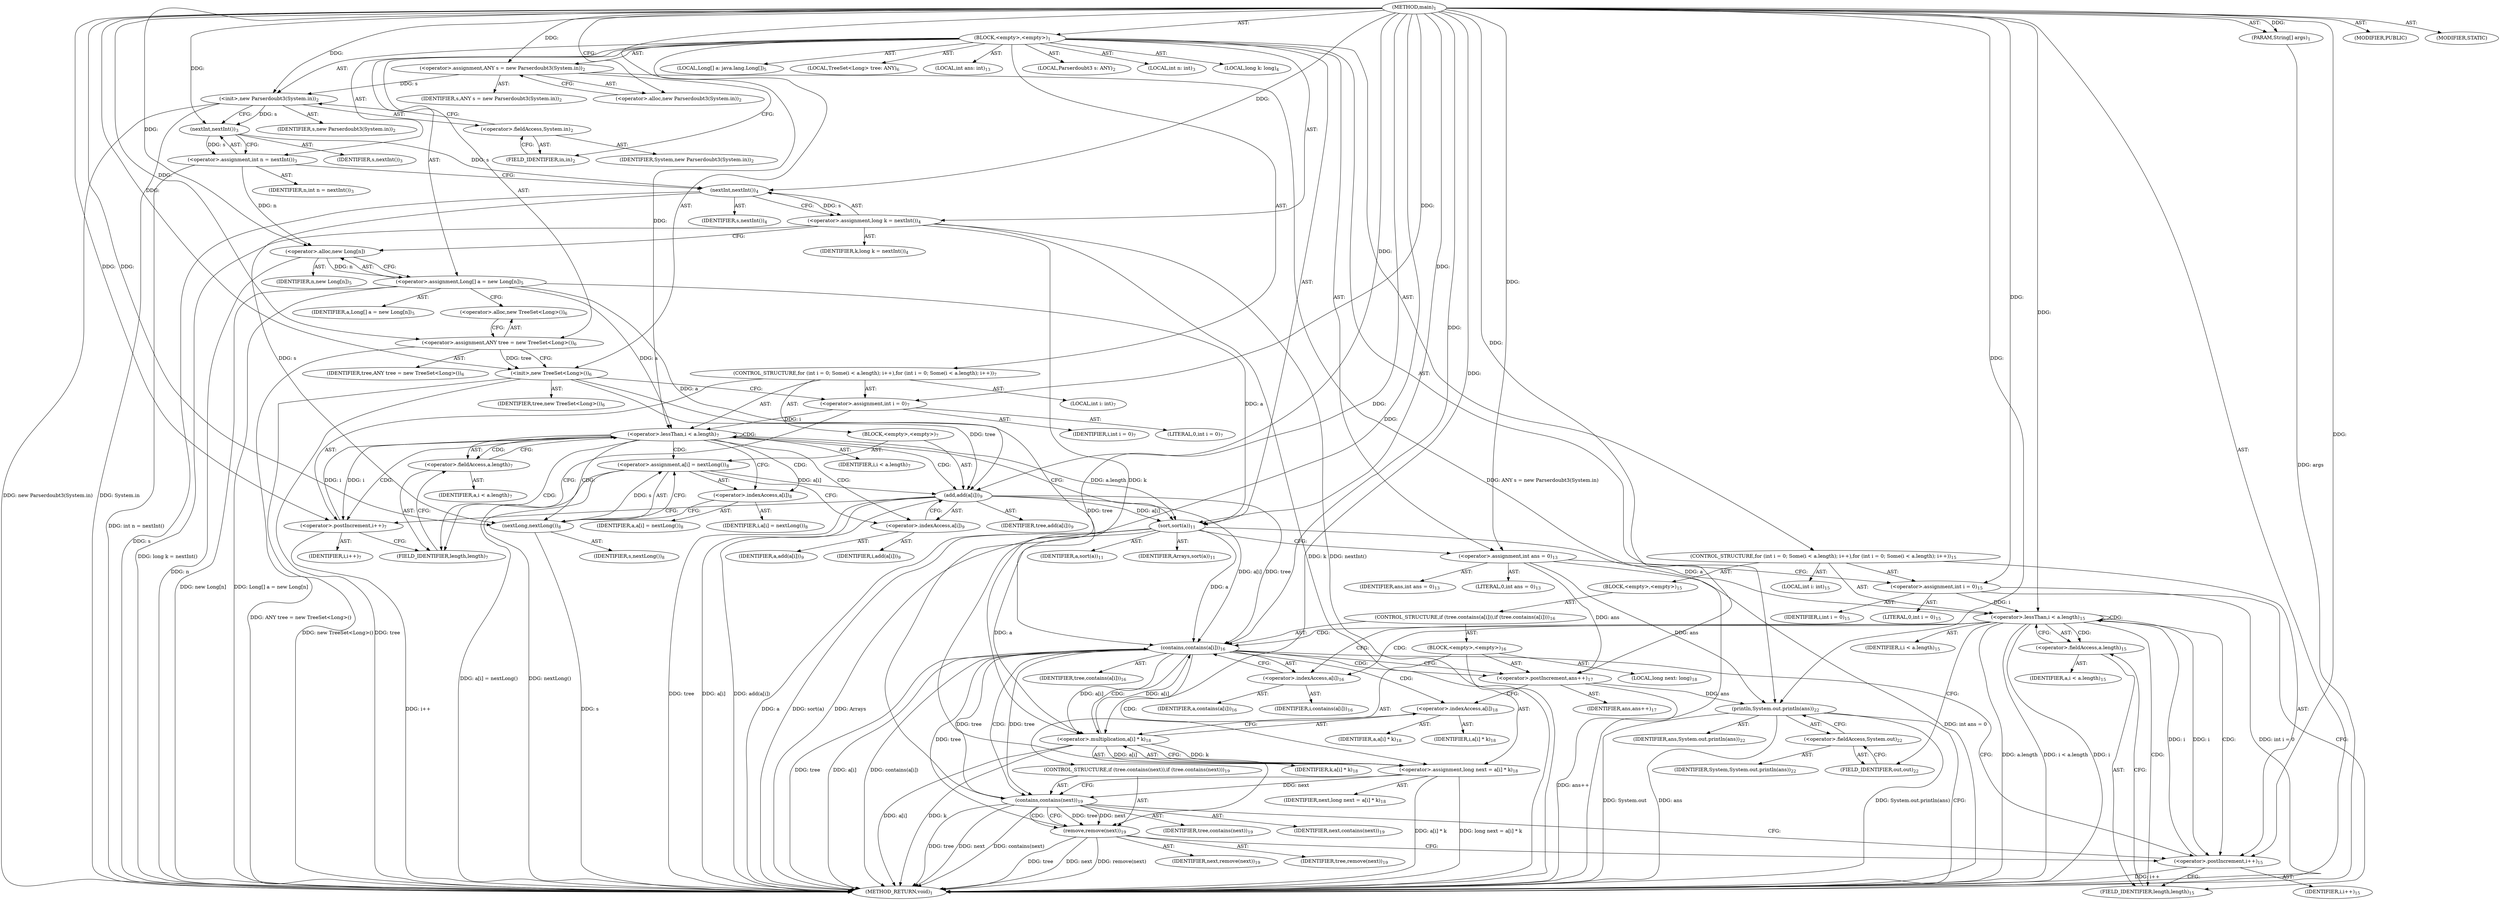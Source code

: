 digraph "main" {  
"21" [label = <(METHOD,main)<SUB>1</SUB>> ]
"22" [label = <(PARAM,String[] args)<SUB>1</SUB>> ]
"23" [label = <(BLOCK,&lt;empty&gt;,&lt;empty&gt;)<SUB>1</SUB>> ]
"4" [label = <(LOCAL,Parserdoubt3 s: ANY)<SUB>2</SUB>> ]
"24" [label = <(&lt;operator&gt;.assignment,ANY s = new Parserdoubt3(System.in))<SUB>2</SUB>> ]
"25" [label = <(IDENTIFIER,s,ANY s = new Parserdoubt3(System.in))<SUB>2</SUB>> ]
"26" [label = <(&lt;operator&gt;.alloc,new Parserdoubt3(System.in))<SUB>2</SUB>> ]
"27" [label = <(&lt;init&gt;,new Parserdoubt3(System.in))<SUB>2</SUB>> ]
"3" [label = <(IDENTIFIER,s,new Parserdoubt3(System.in))<SUB>2</SUB>> ]
"28" [label = <(&lt;operator&gt;.fieldAccess,System.in)<SUB>2</SUB>> ]
"29" [label = <(IDENTIFIER,System,new Parserdoubt3(System.in))<SUB>2</SUB>> ]
"30" [label = <(FIELD_IDENTIFIER,in,in)<SUB>2</SUB>> ]
"31" [label = <(LOCAL,int n: int)<SUB>3</SUB>> ]
"32" [label = <(&lt;operator&gt;.assignment,int n = nextInt())<SUB>3</SUB>> ]
"33" [label = <(IDENTIFIER,n,int n = nextInt())<SUB>3</SUB>> ]
"34" [label = <(nextInt,nextInt())<SUB>3</SUB>> ]
"35" [label = <(IDENTIFIER,s,nextInt())<SUB>3</SUB>> ]
"36" [label = <(LOCAL,long k: long)<SUB>4</SUB>> ]
"37" [label = <(&lt;operator&gt;.assignment,long k = nextInt())<SUB>4</SUB>> ]
"38" [label = <(IDENTIFIER,k,long k = nextInt())<SUB>4</SUB>> ]
"39" [label = <(nextInt,nextInt())<SUB>4</SUB>> ]
"40" [label = <(IDENTIFIER,s,nextInt())<SUB>4</SUB>> ]
"41" [label = <(LOCAL,Long[] a: java.lang.Long[])<SUB>5</SUB>> ]
"42" [label = <(&lt;operator&gt;.assignment,Long[] a = new Long[n])<SUB>5</SUB>> ]
"43" [label = <(IDENTIFIER,a,Long[] a = new Long[n])<SUB>5</SUB>> ]
"44" [label = <(&lt;operator&gt;.alloc,new Long[n])> ]
"45" [label = <(IDENTIFIER,n,new Long[n])<SUB>5</SUB>> ]
"6" [label = <(LOCAL,TreeSet&lt;Long&gt; tree: ANY)<SUB>6</SUB>> ]
"46" [label = <(&lt;operator&gt;.assignment,ANY tree = new TreeSet&lt;Long&gt;())<SUB>6</SUB>> ]
"47" [label = <(IDENTIFIER,tree,ANY tree = new TreeSet&lt;Long&gt;())<SUB>6</SUB>> ]
"48" [label = <(&lt;operator&gt;.alloc,new TreeSet&lt;Long&gt;())<SUB>6</SUB>> ]
"49" [label = <(&lt;init&gt;,new TreeSet&lt;Long&gt;())<SUB>6</SUB>> ]
"5" [label = <(IDENTIFIER,tree,new TreeSet&lt;Long&gt;())<SUB>6</SUB>> ]
"50" [label = <(CONTROL_STRUCTURE,for (int i = 0; Some(i &lt; a.length); i++),for (int i = 0; Some(i &lt; a.length); i++))<SUB>7</SUB>> ]
"51" [label = <(LOCAL,int i: int)<SUB>7</SUB>> ]
"52" [label = <(&lt;operator&gt;.assignment,int i = 0)<SUB>7</SUB>> ]
"53" [label = <(IDENTIFIER,i,int i = 0)<SUB>7</SUB>> ]
"54" [label = <(LITERAL,0,int i = 0)<SUB>7</SUB>> ]
"55" [label = <(&lt;operator&gt;.lessThan,i &lt; a.length)<SUB>7</SUB>> ]
"56" [label = <(IDENTIFIER,i,i &lt; a.length)<SUB>7</SUB>> ]
"57" [label = <(&lt;operator&gt;.fieldAccess,a.length)<SUB>7</SUB>> ]
"58" [label = <(IDENTIFIER,a,i &lt; a.length)<SUB>7</SUB>> ]
"59" [label = <(FIELD_IDENTIFIER,length,length)<SUB>7</SUB>> ]
"60" [label = <(&lt;operator&gt;.postIncrement,i++)<SUB>7</SUB>> ]
"61" [label = <(IDENTIFIER,i,i++)<SUB>7</SUB>> ]
"62" [label = <(BLOCK,&lt;empty&gt;,&lt;empty&gt;)<SUB>7</SUB>> ]
"63" [label = <(&lt;operator&gt;.assignment,a[i] = nextLong())<SUB>8</SUB>> ]
"64" [label = <(&lt;operator&gt;.indexAccess,a[i])<SUB>8</SUB>> ]
"65" [label = <(IDENTIFIER,a,a[i] = nextLong())<SUB>8</SUB>> ]
"66" [label = <(IDENTIFIER,i,a[i] = nextLong())<SUB>8</SUB>> ]
"67" [label = <(nextLong,nextLong())<SUB>8</SUB>> ]
"68" [label = <(IDENTIFIER,s,nextLong())<SUB>8</SUB>> ]
"69" [label = <(add,add(a[i]))<SUB>9</SUB>> ]
"70" [label = <(IDENTIFIER,tree,add(a[i]))<SUB>9</SUB>> ]
"71" [label = <(&lt;operator&gt;.indexAccess,a[i])<SUB>9</SUB>> ]
"72" [label = <(IDENTIFIER,a,add(a[i]))<SUB>9</SUB>> ]
"73" [label = <(IDENTIFIER,i,add(a[i]))<SUB>9</SUB>> ]
"74" [label = <(sort,sort(a))<SUB>11</SUB>> ]
"75" [label = <(IDENTIFIER,Arrays,sort(a))<SUB>11</SUB>> ]
"76" [label = <(IDENTIFIER,a,sort(a))<SUB>11</SUB>> ]
"77" [label = <(LOCAL,int ans: int)<SUB>13</SUB>> ]
"78" [label = <(&lt;operator&gt;.assignment,int ans = 0)<SUB>13</SUB>> ]
"79" [label = <(IDENTIFIER,ans,int ans = 0)<SUB>13</SUB>> ]
"80" [label = <(LITERAL,0,int ans = 0)<SUB>13</SUB>> ]
"81" [label = <(CONTROL_STRUCTURE,for (int i = 0; Some(i &lt; a.length); i++),for (int i = 0; Some(i &lt; a.length); i++))<SUB>15</SUB>> ]
"82" [label = <(LOCAL,int i: int)<SUB>15</SUB>> ]
"83" [label = <(&lt;operator&gt;.assignment,int i = 0)<SUB>15</SUB>> ]
"84" [label = <(IDENTIFIER,i,int i = 0)<SUB>15</SUB>> ]
"85" [label = <(LITERAL,0,int i = 0)<SUB>15</SUB>> ]
"86" [label = <(&lt;operator&gt;.lessThan,i &lt; a.length)<SUB>15</SUB>> ]
"87" [label = <(IDENTIFIER,i,i &lt; a.length)<SUB>15</SUB>> ]
"88" [label = <(&lt;operator&gt;.fieldAccess,a.length)<SUB>15</SUB>> ]
"89" [label = <(IDENTIFIER,a,i &lt; a.length)<SUB>15</SUB>> ]
"90" [label = <(FIELD_IDENTIFIER,length,length)<SUB>15</SUB>> ]
"91" [label = <(&lt;operator&gt;.postIncrement,i++)<SUB>15</SUB>> ]
"92" [label = <(IDENTIFIER,i,i++)<SUB>15</SUB>> ]
"93" [label = <(BLOCK,&lt;empty&gt;,&lt;empty&gt;)<SUB>15</SUB>> ]
"94" [label = <(CONTROL_STRUCTURE,if (tree.contains(a[i])),if (tree.contains(a[i])))<SUB>16</SUB>> ]
"95" [label = <(contains,contains(a[i]))<SUB>16</SUB>> ]
"96" [label = <(IDENTIFIER,tree,contains(a[i]))<SUB>16</SUB>> ]
"97" [label = <(&lt;operator&gt;.indexAccess,a[i])<SUB>16</SUB>> ]
"98" [label = <(IDENTIFIER,a,contains(a[i]))<SUB>16</SUB>> ]
"99" [label = <(IDENTIFIER,i,contains(a[i]))<SUB>16</SUB>> ]
"100" [label = <(BLOCK,&lt;empty&gt;,&lt;empty&gt;)<SUB>16</SUB>> ]
"101" [label = <(&lt;operator&gt;.postIncrement,ans++)<SUB>17</SUB>> ]
"102" [label = <(IDENTIFIER,ans,ans++)<SUB>17</SUB>> ]
"103" [label = <(LOCAL,long next: long)<SUB>18</SUB>> ]
"104" [label = <(&lt;operator&gt;.assignment,long next = a[i] * k)<SUB>18</SUB>> ]
"105" [label = <(IDENTIFIER,next,long next = a[i] * k)<SUB>18</SUB>> ]
"106" [label = <(&lt;operator&gt;.multiplication,a[i] * k)<SUB>18</SUB>> ]
"107" [label = <(&lt;operator&gt;.indexAccess,a[i])<SUB>18</SUB>> ]
"108" [label = <(IDENTIFIER,a,a[i] * k)<SUB>18</SUB>> ]
"109" [label = <(IDENTIFIER,i,a[i] * k)<SUB>18</SUB>> ]
"110" [label = <(IDENTIFIER,k,a[i] * k)<SUB>18</SUB>> ]
"111" [label = <(CONTROL_STRUCTURE,if (tree.contains(next)),if (tree.contains(next)))<SUB>19</SUB>> ]
"112" [label = <(contains,contains(next))<SUB>19</SUB>> ]
"113" [label = <(IDENTIFIER,tree,contains(next))<SUB>19</SUB>> ]
"114" [label = <(IDENTIFIER,next,contains(next))<SUB>19</SUB>> ]
"115" [label = <(remove,remove(next))<SUB>19</SUB>> ]
"116" [label = <(IDENTIFIER,tree,remove(next))<SUB>19</SUB>> ]
"117" [label = <(IDENTIFIER,next,remove(next))<SUB>19</SUB>> ]
"118" [label = <(println,System.out.println(ans))<SUB>22</SUB>> ]
"119" [label = <(&lt;operator&gt;.fieldAccess,System.out)<SUB>22</SUB>> ]
"120" [label = <(IDENTIFIER,System,System.out.println(ans))<SUB>22</SUB>> ]
"121" [label = <(FIELD_IDENTIFIER,out,out)<SUB>22</SUB>> ]
"122" [label = <(IDENTIFIER,ans,System.out.println(ans))<SUB>22</SUB>> ]
"123" [label = <(MODIFIER,PUBLIC)> ]
"124" [label = <(MODIFIER,STATIC)> ]
"125" [label = <(METHOD_RETURN,void)<SUB>1</SUB>> ]
  "21" -> "22"  [ label = "AST: "] 
  "21" -> "23"  [ label = "AST: "] 
  "21" -> "123"  [ label = "AST: "] 
  "21" -> "124"  [ label = "AST: "] 
  "21" -> "125"  [ label = "AST: "] 
  "23" -> "4"  [ label = "AST: "] 
  "23" -> "24"  [ label = "AST: "] 
  "23" -> "27"  [ label = "AST: "] 
  "23" -> "31"  [ label = "AST: "] 
  "23" -> "32"  [ label = "AST: "] 
  "23" -> "36"  [ label = "AST: "] 
  "23" -> "37"  [ label = "AST: "] 
  "23" -> "41"  [ label = "AST: "] 
  "23" -> "42"  [ label = "AST: "] 
  "23" -> "6"  [ label = "AST: "] 
  "23" -> "46"  [ label = "AST: "] 
  "23" -> "49"  [ label = "AST: "] 
  "23" -> "50"  [ label = "AST: "] 
  "23" -> "74"  [ label = "AST: "] 
  "23" -> "77"  [ label = "AST: "] 
  "23" -> "78"  [ label = "AST: "] 
  "23" -> "81"  [ label = "AST: "] 
  "23" -> "118"  [ label = "AST: "] 
  "24" -> "25"  [ label = "AST: "] 
  "24" -> "26"  [ label = "AST: "] 
  "27" -> "3"  [ label = "AST: "] 
  "27" -> "28"  [ label = "AST: "] 
  "28" -> "29"  [ label = "AST: "] 
  "28" -> "30"  [ label = "AST: "] 
  "32" -> "33"  [ label = "AST: "] 
  "32" -> "34"  [ label = "AST: "] 
  "34" -> "35"  [ label = "AST: "] 
  "37" -> "38"  [ label = "AST: "] 
  "37" -> "39"  [ label = "AST: "] 
  "39" -> "40"  [ label = "AST: "] 
  "42" -> "43"  [ label = "AST: "] 
  "42" -> "44"  [ label = "AST: "] 
  "44" -> "45"  [ label = "AST: "] 
  "46" -> "47"  [ label = "AST: "] 
  "46" -> "48"  [ label = "AST: "] 
  "49" -> "5"  [ label = "AST: "] 
  "50" -> "51"  [ label = "AST: "] 
  "50" -> "52"  [ label = "AST: "] 
  "50" -> "55"  [ label = "AST: "] 
  "50" -> "60"  [ label = "AST: "] 
  "50" -> "62"  [ label = "AST: "] 
  "52" -> "53"  [ label = "AST: "] 
  "52" -> "54"  [ label = "AST: "] 
  "55" -> "56"  [ label = "AST: "] 
  "55" -> "57"  [ label = "AST: "] 
  "57" -> "58"  [ label = "AST: "] 
  "57" -> "59"  [ label = "AST: "] 
  "60" -> "61"  [ label = "AST: "] 
  "62" -> "63"  [ label = "AST: "] 
  "62" -> "69"  [ label = "AST: "] 
  "63" -> "64"  [ label = "AST: "] 
  "63" -> "67"  [ label = "AST: "] 
  "64" -> "65"  [ label = "AST: "] 
  "64" -> "66"  [ label = "AST: "] 
  "67" -> "68"  [ label = "AST: "] 
  "69" -> "70"  [ label = "AST: "] 
  "69" -> "71"  [ label = "AST: "] 
  "71" -> "72"  [ label = "AST: "] 
  "71" -> "73"  [ label = "AST: "] 
  "74" -> "75"  [ label = "AST: "] 
  "74" -> "76"  [ label = "AST: "] 
  "78" -> "79"  [ label = "AST: "] 
  "78" -> "80"  [ label = "AST: "] 
  "81" -> "82"  [ label = "AST: "] 
  "81" -> "83"  [ label = "AST: "] 
  "81" -> "86"  [ label = "AST: "] 
  "81" -> "91"  [ label = "AST: "] 
  "81" -> "93"  [ label = "AST: "] 
  "83" -> "84"  [ label = "AST: "] 
  "83" -> "85"  [ label = "AST: "] 
  "86" -> "87"  [ label = "AST: "] 
  "86" -> "88"  [ label = "AST: "] 
  "88" -> "89"  [ label = "AST: "] 
  "88" -> "90"  [ label = "AST: "] 
  "91" -> "92"  [ label = "AST: "] 
  "93" -> "94"  [ label = "AST: "] 
  "94" -> "95"  [ label = "AST: "] 
  "94" -> "100"  [ label = "AST: "] 
  "95" -> "96"  [ label = "AST: "] 
  "95" -> "97"  [ label = "AST: "] 
  "97" -> "98"  [ label = "AST: "] 
  "97" -> "99"  [ label = "AST: "] 
  "100" -> "101"  [ label = "AST: "] 
  "100" -> "103"  [ label = "AST: "] 
  "100" -> "104"  [ label = "AST: "] 
  "100" -> "111"  [ label = "AST: "] 
  "101" -> "102"  [ label = "AST: "] 
  "104" -> "105"  [ label = "AST: "] 
  "104" -> "106"  [ label = "AST: "] 
  "106" -> "107"  [ label = "AST: "] 
  "106" -> "110"  [ label = "AST: "] 
  "107" -> "108"  [ label = "AST: "] 
  "107" -> "109"  [ label = "AST: "] 
  "111" -> "112"  [ label = "AST: "] 
  "111" -> "115"  [ label = "AST: "] 
  "112" -> "113"  [ label = "AST: "] 
  "112" -> "114"  [ label = "AST: "] 
  "115" -> "116"  [ label = "AST: "] 
  "115" -> "117"  [ label = "AST: "] 
  "118" -> "119"  [ label = "AST: "] 
  "118" -> "122"  [ label = "AST: "] 
  "119" -> "120"  [ label = "AST: "] 
  "119" -> "121"  [ label = "AST: "] 
  "24" -> "30"  [ label = "CFG: "] 
  "27" -> "34"  [ label = "CFG: "] 
  "32" -> "39"  [ label = "CFG: "] 
  "37" -> "44"  [ label = "CFG: "] 
  "42" -> "48"  [ label = "CFG: "] 
  "46" -> "49"  [ label = "CFG: "] 
  "49" -> "52"  [ label = "CFG: "] 
  "74" -> "78"  [ label = "CFG: "] 
  "78" -> "83"  [ label = "CFG: "] 
  "118" -> "125"  [ label = "CFG: "] 
  "26" -> "24"  [ label = "CFG: "] 
  "28" -> "27"  [ label = "CFG: "] 
  "34" -> "32"  [ label = "CFG: "] 
  "39" -> "37"  [ label = "CFG: "] 
  "44" -> "42"  [ label = "CFG: "] 
  "48" -> "46"  [ label = "CFG: "] 
  "52" -> "59"  [ label = "CFG: "] 
  "55" -> "64"  [ label = "CFG: "] 
  "55" -> "74"  [ label = "CFG: "] 
  "60" -> "59"  [ label = "CFG: "] 
  "83" -> "90"  [ label = "CFG: "] 
  "86" -> "97"  [ label = "CFG: "] 
  "86" -> "121"  [ label = "CFG: "] 
  "91" -> "90"  [ label = "CFG: "] 
  "119" -> "118"  [ label = "CFG: "] 
  "30" -> "28"  [ label = "CFG: "] 
  "57" -> "55"  [ label = "CFG: "] 
  "63" -> "71"  [ label = "CFG: "] 
  "69" -> "60"  [ label = "CFG: "] 
  "88" -> "86"  [ label = "CFG: "] 
  "121" -> "119"  [ label = "CFG: "] 
  "59" -> "57"  [ label = "CFG: "] 
  "64" -> "67"  [ label = "CFG: "] 
  "67" -> "63"  [ label = "CFG: "] 
  "71" -> "69"  [ label = "CFG: "] 
  "90" -> "88"  [ label = "CFG: "] 
  "95" -> "101"  [ label = "CFG: "] 
  "95" -> "91"  [ label = "CFG: "] 
  "97" -> "95"  [ label = "CFG: "] 
  "101" -> "107"  [ label = "CFG: "] 
  "104" -> "112"  [ label = "CFG: "] 
  "106" -> "104"  [ label = "CFG: "] 
  "112" -> "115"  [ label = "CFG: "] 
  "112" -> "91"  [ label = "CFG: "] 
  "115" -> "91"  [ label = "CFG: "] 
  "107" -> "106"  [ label = "CFG: "] 
  "21" -> "26"  [ label = "CFG: "] 
  "22" -> "125"  [ label = "DDG: args"] 
  "24" -> "125"  [ label = "DDG: ANY s = new Parserdoubt3(System.in)"] 
  "27" -> "125"  [ label = "DDG: System.in"] 
  "27" -> "125"  [ label = "DDG: new Parserdoubt3(System.in)"] 
  "32" -> "125"  [ label = "DDG: int n = nextInt()"] 
  "37" -> "125"  [ label = "DDG: k"] 
  "39" -> "125"  [ label = "DDG: s"] 
  "37" -> "125"  [ label = "DDG: nextInt()"] 
  "37" -> "125"  [ label = "DDG: long k = nextInt()"] 
  "44" -> "125"  [ label = "DDG: n"] 
  "42" -> "125"  [ label = "DDG: new Long[n]"] 
  "42" -> "125"  [ label = "DDG: Long[] a = new Long[n]"] 
  "46" -> "125"  [ label = "DDG: ANY tree = new TreeSet&lt;Long&gt;()"] 
  "49" -> "125"  [ label = "DDG: tree"] 
  "49" -> "125"  [ label = "DDG: new TreeSet&lt;Long&gt;()"] 
  "74" -> "125"  [ label = "DDG: a"] 
  "74" -> "125"  [ label = "DDG: sort(a)"] 
  "78" -> "125"  [ label = "DDG: int ans = 0"] 
  "83" -> "125"  [ label = "DDG: int i = 0"] 
  "86" -> "125"  [ label = "DDG: i"] 
  "86" -> "125"  [ label = "DDG: a.length"] 
  "86" -> "125"  [ label = "DDG: i &lt; a.length"] 
  "118" -> "125"  [ label = "DDG: System.out"] 
  "118" -> "125"  [ label = "DDG: ans"] 
  "118" -> "125"  [ label = "DDG: System.out.println(ans)"] 
  "95" -> "125"  [ label = "DDG: tree"] 
  "95" -> "125"  [ label = "DDG: a[i]"] 
  "95" -> "125"  [ label = "DDG: contains(a[i])"] 
  "101" -> "125"  [ label = "DDG: ans++"] 
  "106" -> "125"  [ label = "DDG: a[i]"] 
  "106" -> "125"  [ label = "DDG: k"] 
  "104" -> "125"  [ label = "DDG: a[i] * k"] 
  "104" -> "125"  [ label = "DDG: long next = a[i] * k"] 
  "112" -> "125"  [ label = "DDG: tree"] 
  "112" -> "125"  [ label = "DDG: next"] 
  "112" -> "125"  [ label = "DDG: contains(next)"] 
  "115" -> "125"  [ label = "DDG: tree"] 
  "115" -> "125"  [ label = "DDG: next"] 
  "115" -> "125"  [ label = "DDG: remove(next)"] 
  "91" -> "125"  [ label = "DDG: i++"] 
  "67" -> "125"  [ label = "DDG: s"] 
  "63" -> "125"  [ label = "DDG: nextLong()"] 
  "63" -> "125"  [ label = "DDG: a[i] = nextLong()"] 
  "69" -> "125"  [ label = "DDG: tree"] 
  "69" -> "125"  [ label = "DDG: a[i]"] 
  "69" -> "125"  [ label = "DDG: add(a[i])"] 
  "60" -> "125"  [ label = "DDG: i++"] 
  "74" -> "125"  [ label = "DDG: Arrays"] 
  "21" -> "22"  [ label = "DDG: "] 
  "21" -> "24"  [ label = "DDG: "] 
  "34" -> "32"  [ label = "DDG: s"] 
  "39" -> "37"  [ label = "DDG: s"] 
  "44" -> "42"  [ label = "DDG: n"] 
  "21" -> "46"  [ label = "DDG: "] 
  "21" -> "78"  [ label = "DDG: "] 
  "24" -> "27"  [ label = "DDG: s"] 
  "21" -> "27"  [ label = "DDG: "] 
  "46" -> "49"  [ label = "DDG: tree"] 
  "21" -> "49"  [ label = "DDG: "] 
  "21" -> "52"  [ label = "DDG: "] 
  "21" -> "74"  [ label = "DDG: "] 
  "42" -> "74"  [ label = "DDG: a"] 
  "55" -> "74"  [ label = "DDG: a.length"] 
  "69" -> "74"  [ label = "DDG: a[i]"] 
  "21" -> "83"  [ label = "DDG: "] 
  "78" -> "118"  [ label = "DDG: ans"] 
  "101" -> "118"  [ label = "DDG: ans"] 
  "21" -> "118"  [ label = "DDG: "] 
  "27" -> "34"  [ label = "DDG: s"] 
  "21" -> "34"  [ label = "DDG: "] 
  "34" -> "39"  [ label = "DDG: s"] 
  "21" -> "39"  [ label = "DDG: "] 
  "32" -> "44"  [ label = "DDG: n"] 
  "21" -> "44"  [ label = "DDG: "] 
  "52" -> "55"  [ label = "DDG: i"] 
  "60" -> "55"  [ label = "DDG: i"] 
  "21" -> "55"  [ label = "DDG: "] 
  "42" -> "55"  [ label = "DDG: a"] 
  "55" -> "60"  [ label = "DDG: i"] 
  "21" -> "60"  [ label = "DDG: "] 
  "67" -> "63"  [ label = "DDG: s"] 
  "83" -> "86"  [ label = "DDG: i"] 
  "91" -> "86"  [ label = "DDG: i"] 
  "21" -> "86"  [ label = "DDG: "] 
  "74" -> "86"  [ label = "DDG: a"] 
  "86" -> "91"  [ label = "DDG: i"] 
  "21" -> "91"  [ label = "DDG: "] 
  "49" -> "69"  [ label = "DDG: tree"] 
  "21" -> "69"  [ label = "DDG: "] 
  "42" -> "69"  [ label = "DDG: a"] 
  "63" -> "69"  [ label = "DDG: a[i]"] 
  "39" -> "67"  [ label = "DDG: s"] 
  "21" -> "67"  [ label = "DDG: "] 
  "49" -> "95"  [ label = "DDG: tree"] 
  "112" -> "95"  [ label = "DDG: tree"] 
  "115" -> "95"  [ label = "DDG: tree"] 
  "69" -> "95"  [ label = "DDG: tree"] 
  "21" -> "95"  [ label = "DDG: "] 
  "74" -> "95"  [ label = "DDG: a"] 
  "106" -> "95"  [ label = "DDG: a[i]"] 
  "69" -> "95"  [ label = "DDG: a[i]"] 
  "106" -> "104"  [ label = "DDG: a[i]"] 
  "106" -> "104"  [ label = "DDG: k"] 
  "78" -> "101"  [ label = "DDG: ans"] 
  "21" -> "101"  [ label = "DDG: "] 
  "74" -> "106"  [ label = "DDG: a"] 
  "95" -> "106"  [ label = "DDG: a[i]"] 
  "37" -> "106"  [ label = "DDG: k"] 
  "21" -> "106"  [ label = "DDG: "] 
  "95" -> "112"  [ label = "DDG: tree"] 
  "21" -> "112"  [ label = "DDG: "] 
  "104" -> "112"  [ label = "DDG: next"] 
  "112" -> "115"  [ label = "DDG: tree"] 
  "21" -> "115"  [ label = "DDG: "] 
  "112" -> "115"  [ label = "DDG: next"] 
  "55" -> "60"  [ label = "CDG: "] 
  "55" -> "64"  [ label = "CDG: "] 
  "55" -> "57"  [ label = "CDG: "] 
  "55" -> "71"  [ label = "CDG: "] 
  "55" -> "69"  [ label = "CDG: "] 
  "55" -> "67"  [ label = "CDG: "] 
  "55" -> "63"  [ label = "CDG: "] 
  "55" -> "59"  [ label = "CDG: "] 
  "55" -> "55"  [ label = "CDG: "] 
  "86" -> "88"  [ label = "CDG: "] 
  "86" -> "95"  [ label = "CDG: "] 
  "86" -> "97"  [ label = "CDG: "] 
  "86" -> "91"  [ label = "CDG: "] 
  "86" -> "90"  [ label = "CDG: "] 
  "86" -> "86"  [ label = "CDG: "] 
  "95" -> "107"  [ label = "CDG: "] 
  "95" -> "104"  [ label = "CDG: "] 
  "95" -> "106"  [ label = "CDG: "] 
  "95" -> "112"  [ label = "CDG: "] 
  "95" -> "101"  [ label = "CDG: "] 
  "112" -> "115"  [ label = "CDG: "] 
}
